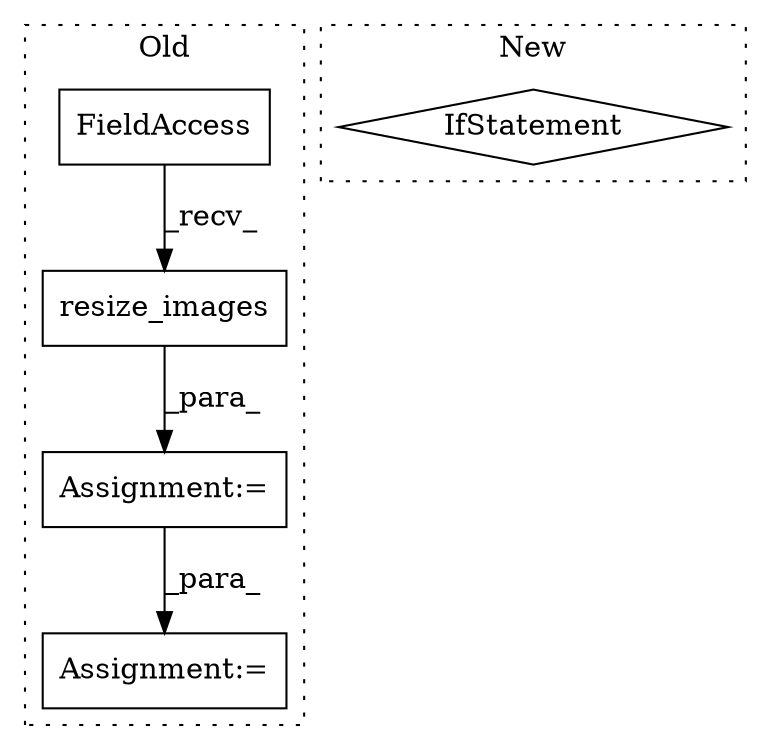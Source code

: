 digraph G {
subgraph cluster0 {
1 [label="resize_images" a="32" s="3605,3625" l="14,1" shape="box"];
3 [label="Assignment:=" a="7" s="3586" l="1" shape="box"];
4 [label="Assignment:=" a="7" s="3767" l="1" shape="box"];
5 [label="FieldAccess" a="22" s="3587" l="17" shape="box"];
label = "Old";
style="dotted";
}
subgraph cluster1 {
2 [label="IfStatement" a="25" s="5041,5054" l="4,2" shape="diamond"];
label = "New";
style="dotted";
}
1 -> 3 [label="_para_"];
3 -> 4 [label="_para_"];
5 -> 1 [label="_recv_"];
}